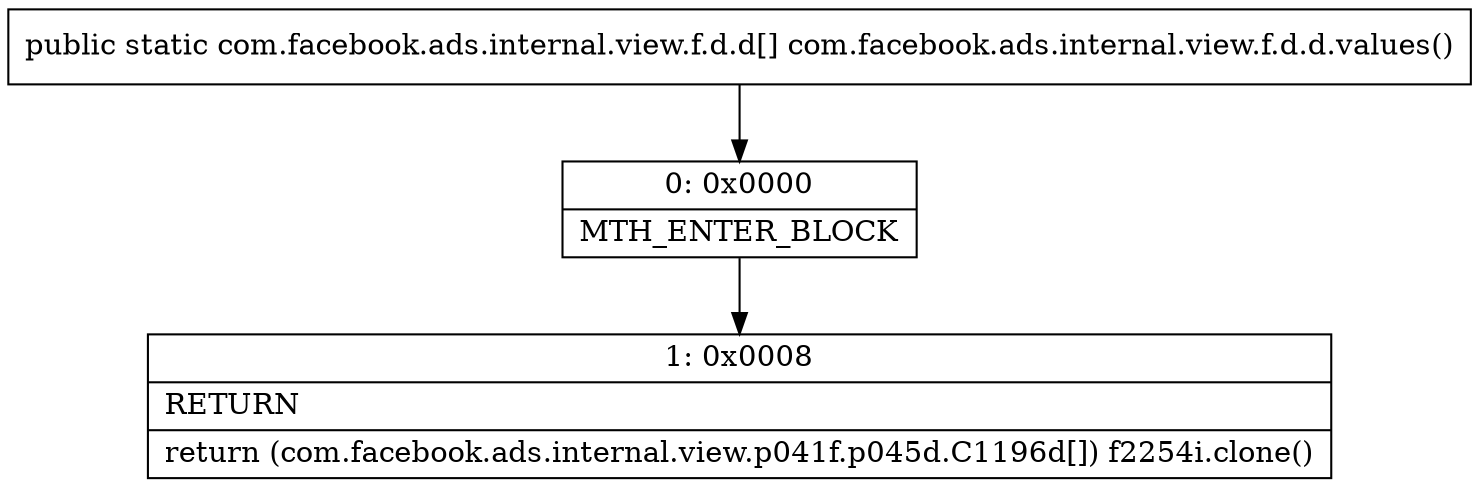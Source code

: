 digraph "CFG forcom.facebook.ads.internal.view.f.d.d.values()[Lcom\/facebook\/ads\/internal\/view\/f\/d\/d;" {
Node_0 [shape=record,label="{0\:\ 0x0000|MTH_ENTER_BLOCK\l}"];
Node_1 [shape=record,label="{1\:\ 0x0008|RETURN\l|return (com.facebook.ads.internal.view.p041f.p045d.C1196d[]) f2254i.clone()\l}"];
MethodNode[shape=record,label="{public static com.facebook.ads.internal.view.f.d.d[] com.facebook.ads.internal.view.f.d.d.values() }"];
MethodNode -> Node_0;
Node_0 -> Node_1;
}

